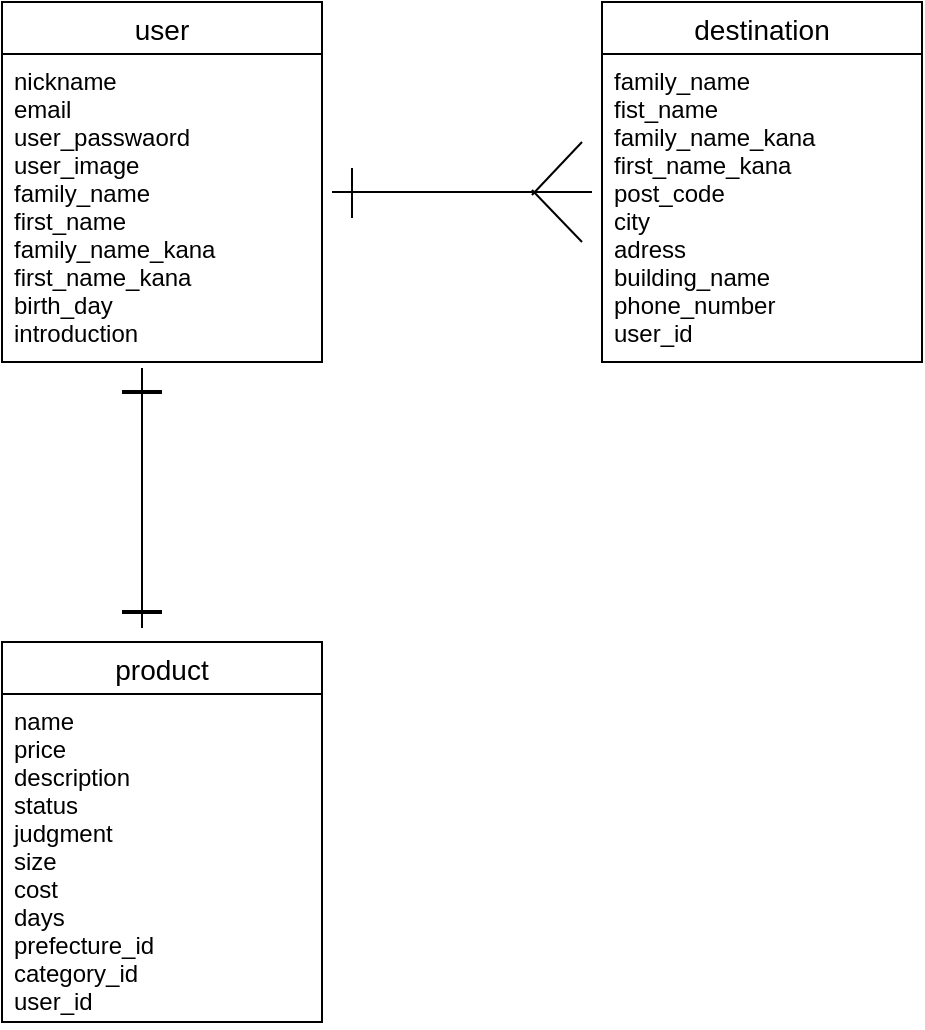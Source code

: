 <mxfile>
    <diagram id="FW5h5rtYfwasGdOfzP4t" name="ページ1">
        <mxGraphModel dx="462" dy="520" grid="1" gridSize="10" guides="1" tooltips="1" connect="0" arrows="1" fold="1" page="1" pageScale="1" pageWidth="827" pageHeight="1169" math="0" shadow="0">
            <root>
                <mxCell id="0"/>
                <mxCell id="1" parent="0"/>
                <mxCell id="28" value="user" style="swimlane;fontStyle=0;childLayout=stackLayout;horizontal=1;startSize=26;horizontalStack=0;resizeParent=1;resizeParentMax=0;resizeLast=0;collapsible=1;marginBottom=0;align=center;fontSize=14;" vertex="1" parent="1">
                    <mxGeometry x="10" y="40" width="160" height="180" as="geometry"/>
                </mxCell>
                <mxCell id="29" value="nickname&#10;email&#10;user_passwaord&#10;user_image&#10;family_name&#10;first_name&#10;family_name_kana&#10;first_name_kana&#10;birth_day&#10;introduction" style="text;strokeColor=none;fillColor=none;spacingLeft=4;spacingRight=4;overflow=hidden;rotatable=0;points=[[0,0.5],[1,0.5]];portConstraint=eastwest;fontSize=12;" vertex="1" parent="28">
                    <mxGeometry y="26" width="160" height="154" as="geometry"/>
                </mxCell>
                <mxCell id="32" value="destination" style="swimlane;fontStyle=0;childLayout=stackLayout;horizontal=1;startSize=26;horizontalStack=0;resizeParent=1;resizeParentMax=0;resizeLast=0;collapsible=1;marginBottom=0;align=center;fontSize=14;" vertex="1" parent="1">
                    <mxGeometry x="310" y="40" width="160" height="180" as="geometry"/>
                </mxCell>
                <mxCell id="33" value="family_name&#10;fist_name&#10;family_name_kana&#10;first_name_kana&#10;post_code&#10;city&#10;adress&#10;building_name&#10;phone_number&#10;user_id" style="text;strokeColor=none;fillColor=none;spacingLeft=4;spacingRight=4;overflow=hidden;rotatable=0;points=[[0,0.5],[1,0.5]];portConstraint=eastwest;fontSize=12;" vertex="1" parent="32">
                    <mxGeometry y="26" width="160" height="154" as="geometry"/>
                </mxCell>
                <mxCell id="36" value="product" style="swimlane;fontStyle=0;childLayout=stackLayout;horizontal=1;startSize=26;horizontalStack=0;resizeParent=1;resizeParentMax=0;resizeLast=0;collapsible=1;marginBottom=0;align=center;fontSize=14;" vertex="1" parent="1">
                    <mxGeometry x="10" y="360" width="160" height="190" as="geometry"/>
                </mxCell>
                <mxCell id="37" value="name&#10;price&#10;description&#10;status&#10;judgment&#10;size&#10;cost&#10;days&#10;prefecture_id&#10;category_id&#10;user_id" style="text;strokeColor=none;fillColor=none;spacingLeft=4;spacingRight=4;overflow=hidden;rotatable=0;points=[[0,0.5],[1,0.5]];portConstraint=eastwest;fontSize=12;" vertex="1" parent="36">
                    <mxGeometry y="26" width="160" height="164" as="geometry"/>
                </mxCell>
                <mxCell id="41" value="" style="line;strokeWidth=1;rotatable=0;dashed=0;labelPosition=right;align=left;verticalAlign=middle;spacingTop=0;spacingLeft=6;points=[];portConstraint=eastwest;direction=west;" vertex="1" parent="1">
                    <mxGeometry x="175" y="130" width="130" height="10" as="geometry"/>
                </mxCell>
                <mxCell id="48" value="" style="line;strokeWidth=1;rotatable=0;dashed=0;labelPosition=right;align=left;verticalAlign=middle;spacingTop=0;spacingLeft=6;points=[];portConstraint=eastwest;flipV=1;flipH=1;direction=south;container=0;" vertex="1" parent="1">
                    <mxGeometry x="75" y="223" width="10" height="130" as="geometry"/>
                </mxCell>
                <mxCell id="50" value="" style="line;strokeWidth=1;rotatable=0;dashed=0;labelPosition=right;align=left;verticalAlign=middle;spacingTop=0;spacingLeft=6;points=[];portConstraint=eastwest;direction=north;" vertex="1" parent="1">
                    <mxGeometry x="180" y="123" width="10" height="25" as="geometry"/>
                </mxCell>
                <mxCell id="54" value="" style="endArrow=none;html=1;exitX=0.231;exitY=0.35;exitDx=0;exitDy=0;exitPerimeter=0;entryX=0.231;entryY=0.35;entryDx=0;entryDy=0;entryPerimeter=0;" edge="1" parent="1" source="41">
                    <mxGeometry width="50" height="50" relative="1" as="geometry">
                        <mxPoint x="250" y="160" as="sourcePoint"/>
                        <mxPoint x="300" y="110" as="targetPoint"/>
                    </mxGeometry>
                </mxCell>
                <mxCell id="55" value="" style="endArrow=none;html=1;" edge="1" parent="1">
                    <mxGeometry width="50" height="50" relative="1" as="geometry">
                        <mxPoint x="275" y="134" as="sourcePoint"/>
                        <mxPoint x="300" y="160" as="targetPoint"/>
                    </mxGeometry>
                </mxCell>
                <mxCell id="56" value="" style="line;strokeWidth=2;html=1;" vertex="1" parent="1">
                    <mxGeometry x="70" y="340" width="20" height="10" as="geometry"/>
                </mxCell>
                <mxCell id="57" value="" style="line;strokeWidth=2;html=1;" vertex="1" parent="1">
                    <mxGeometry x="70" y="230" width="20" height="10" as="geometry"/>
                </mxCell>
            </root>
        </mxGraphModel>
    </diagram>
</mxfile>